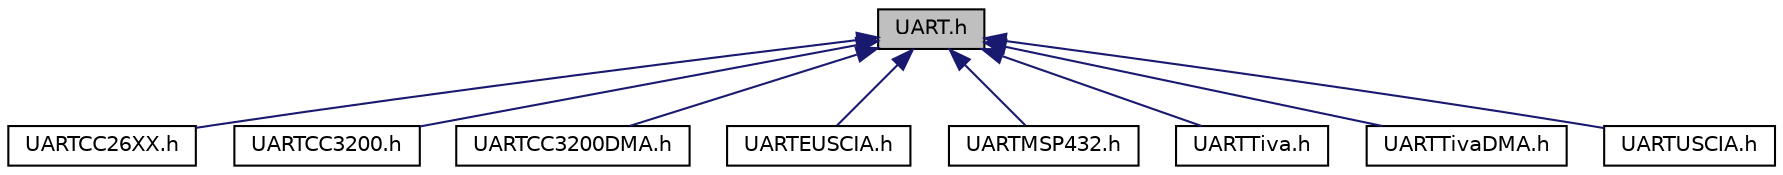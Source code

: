 digraph "UART.h"
{
  edge [fontname="Helvetica",fontsize="10",labelfontname="Helvetica",labelfontsize="10"];
  node [fontname="Helvetica",fontsize="10",shape=record];
  Node1 [label="UART.h",height=0.2,width=0.4,color="black", fillcolor="grey75", style="filled", fontcolor="black"];
  Node1 -> Node2 [dir="back",color="midnightblue",fontsize="10",style="solid",fontname="Helvetica"];
  Node2 [label="UARTCC26XX.h",height=0.2,width=0.4,color="black", fillcolor="white", style="filled",URL="$_u_a_r_t_c_c26_x_x_8h.html",tooltip="UART driver implementation for a CC26XX UART controller. "];
  Node1 -> Node3 [dir="back",color="midnightblue",fontsize="10",style="solid",fontname="Helvetica"];
  Node3 [label="UARTCC3200.h",height=0.2,width=0.4,color="black", fillcolor="white", style="filled",URL="$_u_a_r_t_c_c3200_8h.html",tooltip="UART driver implementation for a CC3200 UART controller. "];
  Node1 -> Node4 [dir="back",color="midnightblue",fontsize="10",style="solid",fontname="Helvetica"];
  Node4 [label="UARTCC3200DMA.h",height=0.2,width=0.4,color="black", fillcolor="white", style="filled",URL="$_u_a_r_t_c_c3200_d_m_a_8h.html",tooltip="UART driver implementation for a CC3200 UART controller, using the micro DMA controller. "];
  Node1 -> Node5 [dir="back",color="midnightblue",fontsize="10",style="solid",fontname="Helvetica"];
  Node5 [label="UARTEUSCIA.h",height=0.2,width=0.4,color="black", fillcolor="white", style="filled",URL="$_u_a_r_t_e_u_s_c_i_a_8h.html",tooltip="UART driver implementation for a EUSCIA peripheral. "];
  Node1 -> Node6 [dir="back",color="midnightblue",fontsize="10",style="solid",fontname="Helvetica"];
  Node6 [label="UARTMSP432.h",height=0.2,width=0.4,color="black", fillcolor="white", style="filled",URL="$_u_a_r_t_m_s_p432_8h.html",tooltip="UART driver implementation for a EUSCIA peripheral for MSP432. "];
  Node1 -> Node7 [dir="back",color="midnightblue",fontsize="10",style="solid",fontname="Helvetica"];
  Node7 [label="UARTTiva.h",height=0.2,width=0.4,color="black", fillcolor="white", style="filled",URL="$_u_a_r_t_tiva_8h.html",tooltip="UART driver implementation for a Tiva UART controller. "];
  Node1 -> Node8 [dir="back",color="midnightblue",fontsize="10",style="solid",fontname="Helvetica"];
  Node8 [label="UARTTivaDMA.h",height=0.2,width=0.4,color="black", fillcolor="white", style="filled",URL="$_u_a_r_t_tiva_d_m_a_8h.html",tooltip="UART driver implementation for a Tiva UART controller thay uses DMA. "];
  Node1 -> Node9 [dir="back",color="midnightblue",fontsize="10",style="solid",fontname="Helvetica"];
  Node9 [label="UARTUSCIA.h",height=0.2,width=0.4,color="black", fillcolor="white", style="filled",URL="$_u_a_r_t_u_s_c_i_a_8h.html",tooltip="UART driver implementation for a USCIA peripheral. "];
}
